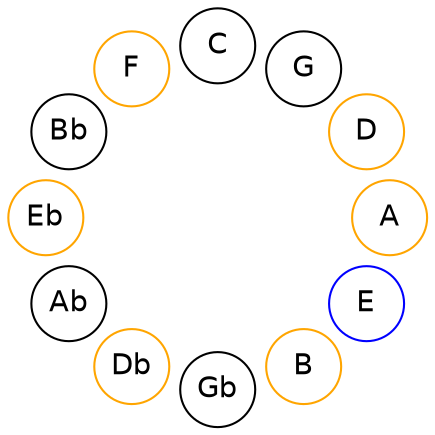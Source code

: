 
graph {

layout = circo;
mindist = .1

node [shape = circle, fontname = Helvetica, margin = 0]
edge [style=invis]

subgraph 1 {
	E -- B -- Gb -- Db -- Ab -- Eb -- Bb -- F -- C -- G -- D -- A -- E
}

E [color=blue];
B [color=orange];
Db [color=orange];
Eb [color=orange];
F [color=orange];
D [color=orange];
A [color=orange];
}

